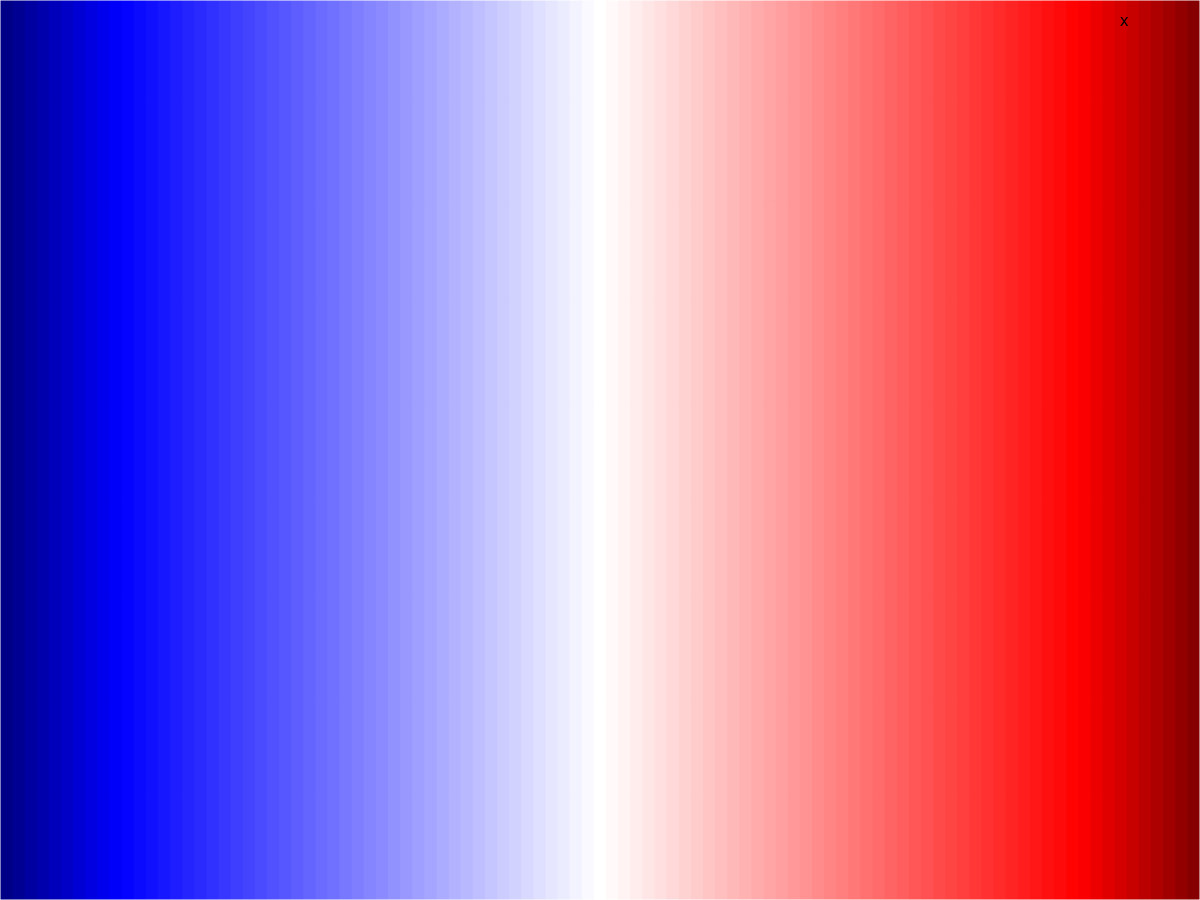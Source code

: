 set term pngcairo size 16,16
set output "palette_bwr.png"

unset xtics
unset ytics
set pm3d map

set bmargin at screen 0
set tmargin at screen 1
set lmargin at screen 0
set rmargin at screen 1

unset tics
unset grid
unset border

unset colorbox

set palette defined (0 0 0 0.5, 1 0 0 1, 5 1 1 1, 9 1 0 0, 10 0.5 0 0) model RGB

splot x w pm3d
